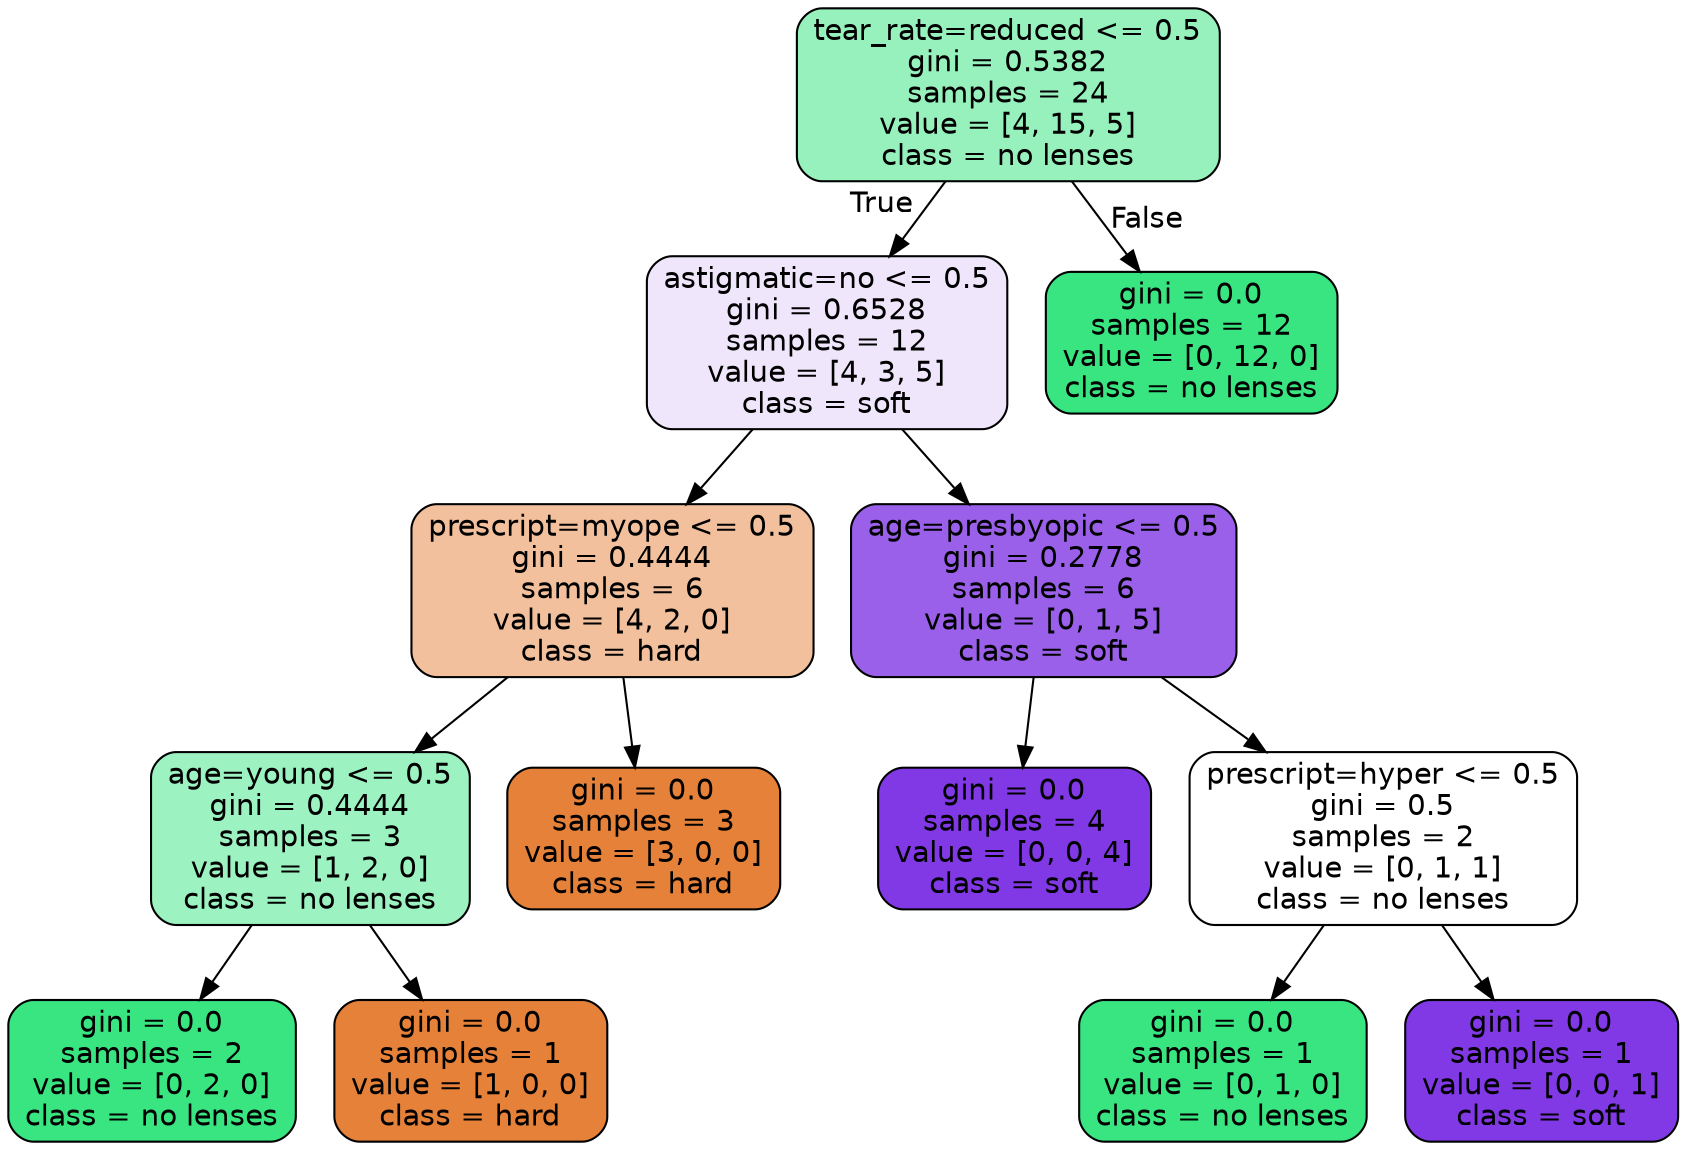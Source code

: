 digraph Tree {
node [shape=box, style="filled, rounded", color="black", fontname=helvetica] ;
edge [fontname=helvetica] ;
0 [label="tear_rate=reduced <= 0.5\ngini = 0.5382\nsamples = 24\nvalue = [4, 15, 5]\nclass = no lenses", fillcolor="#39e58186"] ;
1 [label="astigmatic=no <= 0.5\ngini = 0.6528\nsamples = 12\nvalue = [4, 3, 5]\nclass = soft", fillcolor="#8139e520"] ;
0 -> 1 [labeldistance=2.5, labelangle=45, headlabel="True"] ;
2 [label="prescript=myope <= 0.5\ngini = 0.4444\nsamples = 6\nvalue = [4, 2, 0]\nclass = hard", fillcolor="#e581397f"] ;
1 -> 2 ;
3 [label="age=young <= 0.5\ngini = 0.4444\nsamples = 3\nvalue = [1, 2, 0]\nclass = no lenses", fillcolor="#39e5817f"] ;
2 -> 3 ;
4 [label="gini = 0.0\nsamples = 2\nvalue = [0, 2, 0]\nclass = no lenses", fillcolor="#39e581ff"] ;
3 -> 4 ;
5 [label="gini = 0.0\nsamples = 1\nvalue = [1, 0, 0]\nclass = hard", fillcolor="#e58139ff"] ;
3 -> 5 ;
6 [label="gini = 0.0\nsamples = 3\nvalue = [3, 0, 0]\nclass = hard", fillcolor="#e58139ff"] ;
2 -> 6 ;
7 [label="age=presbyopic <= 0.5\ngini = 0.2778\nsamples = 6\nvalue = [0, 1, 5]\nclass = soft", fillcolor="#8139e5cc"] ;
1 -> 7 ;
8 [label="gini = 0.0\nsamples = 4\nvalue = [0, 0, 4]\nclass = soft", fillcolor="#8139e5ff"] ;
7 -> 8 ;
9 [label="prescript=hyper <= 0.5\ngini = 0.5\nsamples = 2\nvalue = [0, 1, 1]\nclass = no lenses", fillcolor="#39e58100"] ;
7 -> 9 ;
10 [label="gini = 0.0\nsamples = 1\nvalue = [0, 1, 0]\nclass = no lenses", fillcolor="#39e581ff"] ;
9 -> 10 ;
11 [label="gini = 0.0\nsamples = 1\nvalue = [0, 0, 1]\nclass = soft", fillcolor="#8139e5ff"] ;
9 -> 11 ;
12 [label="gini = 0.0\nsamples = 12\nvalue = [0, 12, 0]\nclass = no lenses", fillcolor="#39e581ff"] ;
0 -> 12 [labeldistance=2.5, labelangle=-45, headlabel="False"] ;
}